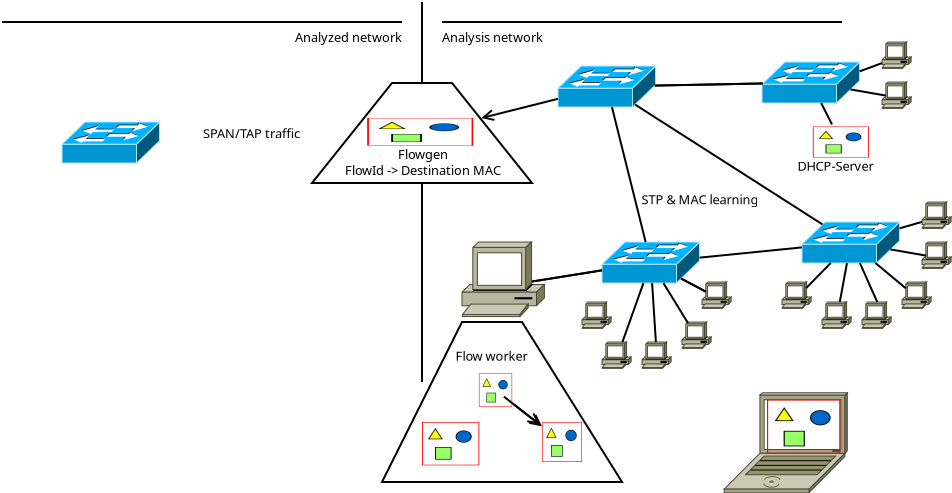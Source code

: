 <?xml version="1.0" encoding="UTF-8"?>
<dia:diagram xmlns:dia="http://www.lysator.liu.se/~alla/dia/">
  <dia:layer name="Background" visible="true" active="true">
    <dia:object type=". - network" version="1" id="O0">
      <dia:attribute name="obj_pos">
        <dia:point val="5,23"/>
      </dia:attribute>
      <dia:attribute name="obj_bb">
        <dia:rectangle val="5.0,23.0;20.561,35.982"/>
      </dia:attribute>
      <dia:attribute name="meta">
        <dia:composite type="dict"/>
      </dia:attribute>
      <dia:attribute name="elem_corner">
        <dia:point val="5,23"/>
      </dia:attribute>
      <dia:attribute name="elem_width">
        <dia:real val="15.561"/>
      </dia:attribute>
      <dia:attribute name="elem_height">
        <dia:real val="12.982"/>
      </dia:attribute>
      <dia:attribute name="line_width">
        <dia:real val="0.1"/>
      </dia:attribute>
      <dia:attribute name="line_colour">
        <dia:color val="#000000"/>
      </dia:attribute>
      <dia:attribute name="fill_colour">
        <dia:color val="#ffffff"/>
      </dia:attribute>
      <dia:attribute name="show_background">
        <dia:boolean val="true"/>
      </dia:attribute>
      <dia:attribute name="line_style">
        <dia:enum val="0"/>
        <dia:real val="1"/>
      </dia:attribute>
      <dia:attribute name="flip_horizontal">
        <dia:boolean val="false"/>
      </dia:attribute>
      <dia:attribute name="flip_vertical">
        <dia:boolean val="false"/>
      </dia:attribute>
      <dia:attribute name="subscale">
        <dia:real val="7"/>
      </dia:attribute>
    </dia:object>
    <dia:object type="Cisco - Workgroup switch" version="1" id="O1">
      <dia:attribute name="obj_pos">
        <dia:point val="9,23"/>
      </dia:attribute>
      <dia:attribute name="obj_bb">
        <dia:rectangle val="8.999,22.999;13.88,25.052"/>
      </dia:attribute>
      <dia:attribute name="meta">
        <dia:composite type="dict"/>
      </dia:attribute>
      <dia:attribute name="elem_corner">
        <dia:point val="9,23"/>
      </dia:attribute>
      <dia:attribute name="elem_width">
        <dia:real val="4.879"/>
      </dia:attribute>
      <dia:attribute name="elem_height">
        <dia:real val="2.051"/>
      </dia:attribute>
      <dia:attribute name="line_width">
        <dia:real val="0.1"/>
      </dia:attribute>
      <dia:attribute name="line_colour">
        <dia:color val="#000000"/>
      </dia:attribute>
      <dia:attribute name="fill_colour">
        <dia:color val="#ffffff"/>
      </dia:attribute>
      <dia:attribute name="show_background">
        <dia:boolean val="true"/>
      </dia:attribute>
      <dia:attribute name="line_style">
        <dia:enum val="0"/>
        <dia:real val="1"/>
      </dia:attribute>
      <dia:attribute name="flip_horizontal">
        <dia:boolean val="false"/>
      </dia:attribute>
      <dia:attribute name="flip_vertical">
        <dia:boolean val="false"/>
      </dia:attribute>
      <dia:attribute name="subscale">
        <dia:real val="1.0"/>
      </dia:attribute>
    </dia:object>
    <dia:object type="Cisco - Workgroup switch" version="1" id="O2">
      <dia:attribute name="obj_pos">
        <dia:point val="33.8,20.2"/>
      </dia:attribute>
      <dia:attribute name="obj_bb">
        <dia:rectangle val="33.799,20.199;38.68,22.252"/>
      </dia:attribute>
      <dia:attribute name="meta">
        <dia:composite type="dict"/>
      </dia:attribute>
      <dia:attribute name="elem_corner">
        <dia:point val="33.8,20.2"/>
      </dia:attribute>
      <dia:attribute name="elem_width">
        <dia:real val="4.879"/>
      </dia:attribute>
      <dia:attribute name="elem_height">
        <dia:real val="2.051"/>
      </dia:attribute>
      <dia:attribute name="line_width">
        <dia:real val="0.1"/>
      </dia:attribute>
      <dia:attribute name="line_colour">
        <dia:color val="#000000"/>
      </dia:attribute>
      <dia:attribute name="fill_colour">
        <dia:color val="#ffffff"/>
      </dia:attribute>
      <dia:attribute name="show_background">
        <dia:boolean val="true"/>
      </dia:attribute>
      <dia:attribute name="line_style">
        <dia:enum val="0"/>
        <dia:real val="1"/>
      </dia:attribute>
      <dia:attribute name="flip_horizontal">
        <dia:boolean val="false"/>
      </dia:attribute>
      <dia:attribute name="flip_vertical">
        <dia:boolean val="false"/>
      </dia:attribute>
      <dia:attribute name="subscale">
        <dia:real val="1.0"/>
      </dia:attribute>
    </dia:object>
    <dia:object type="Cisco - Workgroup switch" version="1" id="O3">
      <dia:attribute name="obj_pos">
        <dia:point val="44,20"/>
      </dia:attribute>
      <dia:attribute name="obj_bb">
        <dia:rectangle val="43.999,19.999;48.88,22.052"/>
      </dia:attribute>
      <dia:attribute name="meta">
        <dia:composite type="dict"/>
      </dia:attribute>
      <dia:attribute name="elem_corner">
        <dia:point val="44,20"/>
      </dia:attribute>
      <dia:attribute name="elem_width">
        <dia:real val="4.879"/>
      </dia:attribute>
      <dia:attribute name="elem_height">
        <dia:real val="2.051"/>
      </dia:attribute>
      <dia:attribute name="line_width">
        <dia:real val="0.1"/>
      </dia:attribute>
      <dia:attribute name="line_colour">
        <dia:color val="#000000"/>
      </dia:attribute>
      <dia:attribute name="fill_colour">
        <dia:color val="#ffffff"/>
      </dia:attribute>
      <dia:attribute name="show_background">
        <dia:boolean val="true"/>
      </dia:attribute>
      <dia:attribute name="line_style">
        <dia:enum val="0"/>
        <dia:real val="1"/>
      </dia:attribute>
      <dia:attribute name="flip_horizontal">
        <dia:boolean val="false"/>
      </dia:attribute>
      <dia:attribute name="flip_vertical">
        <dia:boolean val="false"/>
      </dia:attribute>
      <dia:attribute name="subscale">
        <dia:real val="1.0"/>
      </dia:attribute>
    </dia:object>
    <dia:object type="Cisco - Workgroup switch" version="1" id="O4">
      <dia:attribute name="obj_pos">
        <dia:point val="36,29"/>
      </dia:attribute>
      <dia:attribute name="obj_bb">
        <dia:rectangle val="35.999,28.999;40.88,31.052"/>
      </dia:attribute>
      <dia:attribute name="meta">
        <dia:composite type="dict"/>
      </dia:attribute>
      <dia:attribute name="elem_corner">
        <dia:point val="36,29"/>
      </dia:attribute>
      <dia:attribute name="elem_width">
        <dia:real val="4.879"/>
      </dia:attribute>
      <dia:attribute name="elem_height">
        <dia:real val="2.051"/>
      </dia:attribute>
      <dia:attribute name="line_width">
        <dia:real val="0.1"/>
      </dia:attribute>
      <dia:attribute name="line_colour">
        <dia:color val="#000000"/>
      </dia:attribute>
      <dia:attribute name="fill_colour">
        <dia:color val="#ffffff"/>
      </dia:attribute>
      <dia:attribute name="show_background">
        <dia:boolean val="true"/>
      </dia:attribute>
      <dia:attribute name="line_style">
        <dia:enum val="0"/>
        <dia:real val="1"/>
      </dia:attribute>
      <dia:attribute name="flip_horizontal">
        <dia:boolean val="false"/>
      </dia:attribute>
      <dia:attribute name="flip_vertical">
        <dia:boolean val="false"/>
      </dia:attribute>
      <dia:attribute name="subscale">
        <dia:real val="1.0"/>
      </dia:attribute>
    </dia:object>
    <dia:object type="Cisco - Workgroup switch" version="1" id="O5">
      <dia:attribute name="obj_pos">
        <dia:point val="46,28"/>
      </dia:attribute>
      <dia:attribute name="obj_bb">
        <dia:rectangle val="45.999,27.999;50.88,30.052"/>
      </dia:attribute>
      <dia:attribute name="meta">
        <dia:composite type="dict"/>
      </dia:attribute>
      <dia:attribute name="elem_corner">
        <dia:point val="46,28"/>
      </dia:attribute>
      <dia:attribute name="elem_width">
        <dia:real val="4.879"/>
      </dia:attribute>
      <dia:attribute name="elem_height">
        <dia:real val="2.051"/>
      </dia:attribute>
      <dia:attribute name="line_width">
        <dia:real val="0.1"/>
      </dia:attribute>
      <dia:attribute name="line_colour">
        <dia:color val="#000000"/>
      </dia:attribute>
      <dia:attribute name="fill_colour">
        <dia:color val="#ffffff"/>
      </dia:attribute>
      <dia:attribute name="show_background">
        <dia:boolean val="true"/>
      </dia:attribute>
      <dia:attribute name="line_style">
        <dia:enum val="0"/>
        <dia:real val="1"/>
      </dia:attribute>
      <dia:attribute name="flip_horizontal">
        <dia:boolean val="false"/>
      </dia:attribute>
      <dia:attribute name="flip_vertical">
        <dia:boolean val="false"/>
      </dia:attribute>
      <dia:attribute name="subscale">
        <dia:real val="1.0"/>
      </dia:attribute>
    </dia:object>
    <dia:object type="Standard - Line" version="0" id="O6">
      <dia:attribute name="obj_pos">
        <dia:point val="38.641,21.178"/>
      </dia:attribute>
      <dia:attribute name="obj_bb">
        <dia:rectangle val="38.59,21.022;44.089,21.229"/>
      </dia:attribute>
      <dia:attribute name="conn_endpoints">
        <dia:point val="38.641,21.178"/>
        <dia:point val="44.038,21.073"/>
      </dia:attribute>
      <dia:attribute name="numcp">
        <dia:int val="1"/>
      </dia:attribute>
      <dia:connections>
        <dia:connection handle="0" to="O2" connection="10"/>
        <dia:connection handle="1" to="O3" connection="10"/>
      </dia:connections>
    </dia:object>
    <dia:object type="Standard - Line" version="0" id="O7">
      <dia:attribute name="obj_pos">
        <dia:point val="36.495,22.25"/>
      </dia:attribute>
      <dia:attribute name="obj_bb">
        <dia:rectangle val="36.434,22.19;38.243,29.061"/>
      </dia:attribute>
      <dia:attribute name="conn_endpoints">
        <dia:point val="36.495,22.25"/>
        <dia:point val="38.183,29.001"/>
      </dia:attribute>
      <dia:attribute name="numcp">
        <dia:int val="1"/>
      </dia:attribute>
      <dia:connections>
        <dia:connection handle="0" to="O2" connection="10"/>
        <dia:connection handle="1" to="O4" connection="10"/>
      </dia:connections>
    </dia:object>
    <dia:object type="Standard - Line" version="0" id="O8">
      <dia:attribute name="obj_pos">
        <dia:point val="40.878,29.782"/>
      </dia:attribute>
      <dia:attribute name="obj_bb">
        <dia:rectangle val="40.824,29.215;46.054,29.836"/>
      </dia:attribute>
      <dia:attribute name="conn_endpoints">
        <dia:point val="40.878,29.782"/>
        <dia:point val="45.999,29.27"/>
      </dia:attribute>
      <dia:attribute name="numcp">
        <dia:int val="1"/>
      </dia:attribute>
      <dia:connections>
        <dia:connection handle="0" to="O4" connection="10"/>
        <dia:connection handle="1" to="O5" connection="10"/>
      </dia:connections>
    </dia:object>
    <dia:object type="Standard - Line" version="0" id="O9">
      <dia:attribute name="obj_pos">
        <dia:point val="47.026,28.122"/>
      </dia:attribute>
      <dia:attribute name="obj_bb">
        <dia:rectangle val="37.584,22.06;47.095,28.191"/>
      </dia:attribute>
      <dia:attribute name="conn_endpoints">
        <dia:point val="47.026,28.122"/>
        <dia:point val="37.653,22.129"/>
      </dia:attribute>
      <dia:attribute name="numcp">
        <dia:int val="1"/>
      </dia:attribute>
      <dia:connections>
        <dia:connection handle="0" to="O5" connection="10"/>
        <dia:connection handle="1" to="O2" connection="10"/>
      </dia:connections>
    </dia:object>
    <dia:object type="Standard - Line" version="0" id="O10">
      <dia:attribute name="obj_pos">
        <dia:point val="33.8,21.839"/>
      </dia:attribute>
      <dia:attribute name="obj_bb">
        <dia:rectangle val="29.906,21.779;33.861,22.864"/>
      </dia:attribute>
      <dia:attribute name="conn_endpoints">
        <dia:point val="33.8,21.839"/>
        <dia:point val="29.967,22.804"/>
      </dia:attribute>
      <dia:attribute name="numcp">
        <dia:int val="1"/>
      </dia:attribute>
      <dia:connections>
        <dia:connection handle="0" to="O2" connection="10"/>
        <dia:connection handle="1" to="O17" connection="8"/>
      </dia:connections>
    </dia:object>
    <dia:object type="Standard - Line" version="0" id="O11">
      <dia:attribute name="obj_pos">
        <dia:point val="13.627,23.959"/>
      </dia:attribute>
      <dia:attribute name="obj_bb">
        <dia:rectangle val="13.576,23.348;23.458,24.01"/>
      </dia:attribute>
      <dia:attribute name="conn_endpoints">
        <dia:point val="13.627,23.959"/>
        <dia:point val="23.347,23.662"/>
      </dia:attribute>
      <dia:attribute name="numcp">
        <dia:int val="1"/>
      </dia:attribute>
      <dia:attribute name="end_arrow">
        <dia:enum val="1"/>
      </dia:attribute>
      <dia:attribute name="end_arrow_length">
        <dia:real val="0.5"/>
      </dia:attribute>
      <dia:attribute name="end_arrow_width">
        <dia:real val="0.5"/>
      </dia:attribute>
      <dia:connections>
        <dia:connection handle="0" to="O1" connection="10"/>
        <dia:connection handle="1" to="O17" connection="8"/>
      </dia:connections>
    </dia:object>
    <dia:object type="Standard - Text" version="1" id="O12">
      <dia:attribute name="obj_pos">
        <dia:point val="18.487,23.81"/>
      </dia:attribute>
      <dia:attribute name="obj_bb">
        <dia:rectangle val="15.924,23.215;21.049,23.96"/>
      </dia:attribute>
      <dia:attribute name="text">
        <dia:composite type="text">
          <dia:attribute name="string">
            <dia:string>#SPAN/TAP traffic#</dia:string>
          </dia:attribute>
          <dia:attribute name="font">
            <dia:font family="sans" style="0" name="Helvetica"/>
          </dia:attribute>
          <dia:attribute name="height">
            <dia:real val="0.8"/>
          </dia:attribute>
          <dia:attribute name="pos">
            <dia:point val="18.487,23.81"/>
          </dia:attribute>
          <dia:attribute name="color">
            <dia:color val="#000000"/>
          </dia:attribute>
          <dia:attribute name="alignment">
            <dia:enum val="1"/>
          </dia:attribute>
        </dia:composite>
      </dia:attribute>
      <dia:attribute name="valign">
        <dia:enum val="3"/>
      </dia:attribute>
      <dia:connections>
        <dia:connection handle="0" to="O11" connection="0"/>
      </dia:connections>
    </dia:object>
    <dia:object type="Standard - Line" version="0" id="O13">
      <dia:attribute name="obj_pos">
        <dia:point val="6,18"/>
      </dia:attribute>
      <dia:attribute name="obj_bb">
        <dia:rectangle val="5.95,17.95;26.05,18.05"/>
      </dia:attribute>
      <dia:attribute name="conn_endpoints">
        <dia:point val="6,18"/>
        <dia:point val="26,18"/>
      </dia:attribute>
      <dia:attribute name="numcp">
        <dia:int val="1"/>
      </dia:attribute>
    </dia:object>
    <dia:object type="Standard - Line" version="0" id="O14">
      <dia:attribute name="obj_pos">
        <dia:point val="27,17"/>
      </dia:attribute>
      <dia:attribute name="obj_bb">
        <dia:rectangle val="26.95,16.95;27.05,21.05"/>
      </dia:attribute>
      <dia:attribute name="conn_endpoints">
        <dia:point val="27,17"/>
        <dia:point val="27,21"/>
      </dia:attribute>
      <dia:attribute name="numcp">
        <dia:int val="1"/>
      </dia:attribute>
    </dia:object>
    <dia:object type="Standard - Line" version="0" id="O15">
      <dia:attribute name="obj_pos">
        <dia:point val="27,26.05"/>
      </dia:attribute>
      <dia:attribute name="obj_bb">
        <dia:rectangle val="26.95,26;27.05,36.05"/>
      </dia:attribute>
      <dia:attribute name="conn_endpoints">
        <dia:point val="27,26.05"/>
        <dia:point val="27,36"/>
      </dia:attribute>
      <dia:attribute name="numcp">
        <dia:int val="1"/>
      </dia:attribute>
    </dia:object>
    <dia:object type="Standard - Line" version="0" id="O16">
      <dia:attribute name="obj_pos">
        <dia:point val="28,18"/>
      </dia:attribute>
      <dia:attribute name="obj_bb">
        <dia:rectangle val="27.95,17.95;48.05,18.05"/>
      </dia:attribute>
      <dia:attribute name="conn_endpoints">
        <dia:point val="28,18"/>
        <dia:point val="48,18"/>
      </dia:attribute>
      <dia:attribute name="numcp">
        <dia:int val="1"/>
      </dia:attribute>
    </dia:object>
    <dia:object type="Standard - Polygon" version="0" id="O17">
      <dia:attribute name="obj_pos">
        <dia:point val="25.5,21.05"/>
      </dia:attribute>
      <dia:attribute name="obj_bb">
        <dia:rectangle val="21.396,21;32.604,26.1"/>
      </dia:attribute>
      <dia:attribute name="poly_points">
        <dia:point val="25.5,21.05"/>
        <dia:point val="28.5,21.05"/>
        <dia:point val="32.5,26.05"/>
        <dia:point val="21.5,26.05"/>
      </dia:attribute>
      <dia:attribute name="line_width">
        <dia:real val="0.1"/>
      </dia:attribute>
      <dia:attribute name="show_background">
        <dia:boolean val="true"/>
      </dia:attribute>
    </dia:object>
    <dia:object type="Standard - Text" version="1" id="O18">
      <dia:attribute name="obj_pos">
        <dia:point val="27.05,24.85"/>
      </dia:attribute>
      <dia:attribute name="obj_bb">
        <dia:rectangle val="22.785,24.255;31.315,25.8"/>
      </dia:attribute>
      <dia:attribute name="text">
        <dia:composite type="text">
          <dia:attribute name="string">
            <dia:string>#Flowgen
FlowId -&gt; Destination MAC#</dia:string>
          </dia:attribute>
          <dia:attribute name="font">
            <dia:font family="sans" style="0" name="Helvetica"/>
          </dia:attribute>
          <dia:attribute name="height">
            <dia:real val="0.8"/>
          </dia:attribute>
          <dia:attribute name="pos">
            <dia:point val="27.05,24.85"/>
          </dia:attribute>
          <dia:attribute name="color">
            <dia:color val="#000000"/>
          </dia:attribute>
          <dia:attribute name="alignment">
            <dia:enum val="1"/>
          </dia:attribute>
        </dia:composite>
      </dia:attribute>
      <dia:attribute name="valign">
        <dia:enum val="3"/>
      </dia:attribute>
    </dia:object>
    <dia:object type="Cisco - PC" version="1" id="O19">
      <dia:attribute name="obj_pos">
        <dia:point val="35,32"/>
      </dia:attribute>
      <dia:attribute name="obj_bb">
        <dia:rectangle val="34.999,31.999;36.457,33.318"/>
      </dia:attribute>
      <dia:attribute name="meta">
        <dia:composite type="dict"/>
      </dia:attribute>
      <dia:attribute name="elem_corner">
        <dia:point val="35,32"/>
      </dia:attribute>
      <dia:attribute name="elem_width">
        <dia:real val="1.455"/>
      </dia:attribute>
      <dia:attribute name="elem_height">
        <dia:real val="1.317"/>
      </dia:attribute>
      <dia:attribute name="line_width">
        <dia:real val="0.1"/>
      </dia:attribute>
      <dia:attribute name="line_colour">
        <dia:color val="#000000"/>
      </dia:attribute>
      <dia:attribute name="fill_colour">
        <dia:color val="#ffffff"/>
      </dia:attribute>
      <dia:attribute name="show_background">
        <dia:boolean val="true"/>
      </dia:attribute>
      <dia:attribute name="line_style">
        <dia:enum val="0"/>
        <dia:real val="1"/>
      </dia:attribute>
      <dia:attribute name="flip_horizontal">
        <dia:boolean val="false"/>
      </dia:attribute>
      <dia:attribute name="flip_vertical">
        <dia:boolean val="false"/>
      </dia:attribute>
      <dia:attribute name="subscale">
        <dia:real val="0.0"/>
      </dia:attribute>
    </dia:object>
    <dia:object type="Standard - Line" version="0" id="O20">
      <dia:attribute name="obj_pos">
        <dia:point val="35.999,30.416"/>
      </dia:attribute>
      <dia:attribute name="obj_bb">
        <dia:rectangle val="32.42,30.358;36.057,31.036"/>
      </dia:attribute>
      <dia:attribute name="conn_endpoints">
        <dia:point val="35.999,30.416"/>
        <dia:point val="32.477,30.979"/>
      </dia:attribute>
      <dia:attribute name="numcp">
        <dia:int val="1"/>
      </dia:attribute>
      <dia:connections>
        <dia:connection handle="0" to="O4" connection="10"/>
        <dia:connection handle="1" to="O49" connection="11"/>
      </dia:connections>
    </dia:object>
    <dia:object type="Standard - Line" version="0" id="O21">
      <dia:attribute name="obj_pos">
        <dia:point val="37.437,31.049"/>
      </dia:attribute>
      <dia:attribute name="obj_bb">
        <dia:rectangle val="36.148,30.978;37.507,32.363"/>
      </dia:attribute>
      <dia:attribute name="conn_endpoints">
        <dia:point val="37.437,31.049"/>
        <dia:point val="36.218,32.293"/>
      </dia:attribute>
      <dia:attribute name="numcp">
        <dia:int val="1"/>
      </dia:attribute>
      <dia:connections>
        <dia:connection handle="0" to="O4" connection="10"/>
        <dia:connection handle="1" to="O19" connection="11"/>
      </dia:connections>
    </dia:object>
    <dia:object type="Cisco - PC" version="1" id="O22">
      <dia:attribute name="obj_pos">
        <dia:point val="36,34"/>
      </dia:attribute>
      <dia:attribute name="obj_bb">
        <dia:rectangle val="35.999,33.999;37.457,35.318"/>
      </dia:attribute>
      <dia:attribute name="meta">
        <dia:composite type="dict"/>
      </dia:attribute>
      <dia:attribute name="elem_corner">
        <dia:point val="36,34"/>
      </dia:attribute>
      <dia:attribute name="elem_width">
        <dia:real val="1.455"/>
      </dia:attribute>
      <dia:attribute name="elem_height">
        <dia:real val="1.317"/>
      </dia:attribute>
      <dia:attribute name="line_width">
        <dia:real val="0.1"/>
      </dia:attribute>
      <dia:attribute name="line_colour">
        <dia:color val="#000000"/>
      </dia:attribute>
      <dia:attribute name="fill_colour">
        <dia:color val="#ffffff"/>
      </dia:attribute>
      <dia:attribute name="show_background">
        <dia:boolean val="true"/>
      </dia:attribute>
      <dia:attribute name="line_style">
        <dia:enum val="0"/>
        <dia:real val="1"/>
      </dia:attribute>
      <dia:attribute name="flip_horizontal">
        <dia:boolean val="false"/>
      </dia:attribute>
      <dia:attribute name="flip_vertical">
        <dia:boolean val="false"/>
      </dia:attribute>
      <dia:attribute name="subscale">
        <dia:real val="0.0"/>
      </dia:attribute>
    </dia:object>
    <dia:object type="Standard - Line" version="0" id="O23">
      <dia:attribute name="obj_pos">
        <dia:point val="38.073,31.051"/>
      </dia:attribute>
      <dia:attribute name="obj_bb">
        <dia:rectangle val="36.958,30.988;38.137,34.064"/>
      </dia:attribute>
      <dia:attribute name="conn_endpoints">
        <dia:point val="38.073,31.051"/>
        <dia:point val="37.022,34.0"/>
      </dia:attribute>
      <dia:attribute name="numcp">
        <dia:int val="1"/>
      </dia:attribute>
      <dia:connections>
        <dia:connection handle="0" to="O4" connection="10"/>
        <dia:connection handle="1" to="O22" connection="11"/>
      </dia:connections>
    </dia:object>
    <dia:object type="Cisco - PC" version="1" id="O24">
      <dia:attribute name="obj_pos">
        <dia:point val="38,34"/>
      </dia:attribute>
      <dia:attribute name="obj_bb">
        <dia:rectangle val="37.999,33.999;39.457,35.318"/>
      </dia:attribute>
      <dia:attribute name="meta">
        <dia:composite type="dict"/>
      </dia:attribute>
      <dia:attribute name="elem_corner">
        <dia:point val="38,34"/>
      </dia:attribute>
      <dia:attribute name="elem_width">
        <dia:real val="1.455"/>
      </dia:attribute>
      <dia:attribute name="elem_height">
        <dia:real val="1.317"/>
      </dia:attribute>
      <dia:attribute name="line_width">
        <dia:real val="0.1"/>
      </dia:attribute>
      <dia:attribute name="line_colour">
        <dia:color val="#000000"/>
      </dia:attribute>
      <dia:attribute name="fill_colour">
        <dia:color val="#ffffff"/>
      </dia:attribute>
      <dia:attribute name="show_background">
        <dia:boolean val="true"/>
      </dia:attribute>
      <dia:attribute name="line_style">
        <dia:enum val="0"/>
        <dia:real val="1"/>
      </dia:attribute>
      <dia:attribute name="flip_horizontal">
        <dia:boolean val="false"/>
      </dia:attribute>
      <dia:attribute name="flip_vertical">
        <dia:boolean val="false"/>
      </dia:attribute>
      <dia:attribute name="subscale">
        <dia:real val="0.0"/>
      </dia:attribute>
    </dia:object>
    <dia:object type="Standard - Line" version="0" id="O25">
      <dia:attribute name="obj_pos">
        <dia:point val="38.505,31.051"/>
      </dia:attribute>
      <dia:attribute name="obj_bb">
        <dia:rectangle val="38.452,30.998;38.748,34.053"/>
      </dia:attribute>
      <dia:attribute name="conn_endpoints">
        <dia:point val="38.505,31.051"/>
        <dia:point val="38.695,34.0"/>
      </dia:attribute>
      <dia:attribute name="numcp">
        <dia:int val="1"/>
      </dia:attribute>
      <dia:connections>
        <dia:connection handle="0" to="O4" connection="10"/>
        <dia:connection handle="1" to="O24" connection="11"/>
      </dia:connections>
    </dia:object>
    <dia:object type="Cisco - PC" version="1" id="O26">
      <dia:attribute name="obj_pos">
        <dia:point val="40,33"/>
      </dia:attribute>
      <dia:attribute name="obj_bb">
        <dia:rectangle val="39.999,32.999;41.457,34.318"/>
      </dia:attribute>
      <dia:attribute name="meta">
        <dia:composite type="dict"/>
      </dia:attribute>
      <dia:attribute name="elem_corner">
        <dia:point val="40,33"/>
      </dia:attribute>
      <dia:attribute name="elem_width">
        <dia:real val="1.455"/>
      </dia:attribute>
      <dia:attribute name="elem_height">
        <dia:real val="1.317"/>
      </dia:attribute>
      <dia:attribute name="line_width">
        <dia:real val="0.1"/>
      </dia:attribute>
      <dia:attribute name="line_colour">
        <dia:color val="#000000"/>
      </dia:attribute>
      <dia:attribute name="fill_colour">
        <dia:color val="#ffffff"/>
      </dia:attribute>
      <dia:attribute name="show_background">
        <dia:boolean val="true"/>
      </dia:attribute>
      <dia:attribute name="line_style">
        <dia:enum val="0"/>
        <dia:real val="1"/>
      </dia:attribute>
      <dia:attribute name="flip_horizontal">
        <dia:boolean val="false"/>
      </dia:attribute>
      <dia:attribute name="flip_vertical">
        <dia:boolean val="false"/>
      </dia:attribute>
      <dia:attribute name="subscale">
        <dia:real val="0.0"/>
      </dia:attribute>
    </dia:object>
    <dia:object type="Standard - Line" version="0" id="O27">
      <dia:attribute name="obj_pos">
        <dia:point val="39.07,31.052"/>
      </dia:attribute>
      <dia:attribute name="obj_bb">
        <dia:rectangle val="39.001,30.983;40.363,33.112"/>
      </dia:attribute>
      <dia:attribute name="conn_endpoints">
        <dia:point val="39.07,31.052"/>
        <dia:point val="40.294,33.044"/>
      </dia:attribute>
      <dia:attribute name="numcp">
        <dia:int val="1"/>
      </dia:attribute>
      <dia:connections>
        <dia:connection handle="0" to="O4" connection="10"/>
        <dia:connection handle="1" to="O26" connection="11"/>
      </dia:connections>
    </dia:object>
    <dia:object type="Cisco - PC" version="1" id="O28">
      <dia:attribute name="obj_pos">
        <dia:point val="41,31"/>
      </dia:attribute>
      <dia:attribute name="obj_bb">
        <dia:rectangle val="40.999,30.999;42.457,32.318"/>
      </dia:attribute>
      <dia:attribute name="meta">
        <dia:composite type="dict"/>
      </dia:attribute>
      <dia:attribute name="elem_corner">
        <dia:point val="41,31"/>
      </dia:attribute>
      <dia:attribute name="elem_width">
        <dia:real val="1.455"/>
      </dia:attribute>
      <dia:attribute name="elem_height">
        <dia:real val="1.317"/>
      </dia:attribute>
      <dia:attribute name="line_width">
        <dia:real val="0.1"/>
      </dia:attribute>
      <dia:attribute name="line_colour">
        <dia:color val="#000000"/>
      </dia:attribute>
      <dia:attribute name="fill_colour">
        <dia:color val="#ffffff"/>
      </dia:attribute>
      <dia:attribute name="show_background">
        <dia:boolean val="true"/>
      </dia:attribute>
      <dia:attribute name="line_style">
        <dia:enum val="0"/>
        <dia:real val="1"/>
      </dia:attribute>
      <dia:attribute name="flip_horizontal">
        <dia:boolean val="false"/>
      </dia:attribute>
      <dia:attribute name="flip_vertical">
        <dia:boolean val="false"/>
      </dia:attribute>
      <dia:attribute name="subscale">
        <dia:real val="0.0"/>
      </dia:attribute>
    </dia:object>
    <dia:object type="Standard - Line" version="0" id="O29">
      <dia:attribute name="obj_pos">
        <dia:point val="39.957,30.829"/>
      </dia:attribute>
      <dia:attribute name="obj_bb">
        <dia:rectangle val="39.889,30.762;41.264,31.553"/>
      </dia:attribute>
      <dia:attribute name="conn_endpoints">
        <dia:point val="39.957,30.829"/>
        <dia:point val="41.196,31.486"/>
      </dia:attribute>
      <dia:attribute name="numcp">
        <dia:int val="1"/>
      </dia:attribute>
      <dia:connections>
        <dia:connection handle="0" to="O4" connection="10"/>
        <dia:connection handle="1" to="O28" connection="11"/>
      </dia:connections>
    </dia:object>
    <dia:object type="Standard - Line" version="0" id="O30">
      <dia:attribute name="obj_pos">
        <dia:point val="43.895,38.69"/>
      </dia:attribute>
      <dia:attribute name="obj_bb">
        <dia:rectangle val="34.818,37.452;43.951,38.746"/>
      </dia:attribute>
      <dia:attribute name="conn_endpoints">
        <dia:point val="43.895,38.69"/>
        <dia:point val="34.874,37.508"/>
      </dia:attribute>
      <dia:attribute name="numcp">
        <dia:int val="1"/>
      </dia:attribute>
      <dia:connections>
        <dia:connection handle="0" to="O58" connection="8"/>
        <dia:connection handle="1" to="O50" connection="8"/>
      </dia:connections>
    </dia:object>
    <dia:object type="Cisco - PC" version="1" id="O31">
      <dia:attribute name="obj_pos">
        <dia:point val="45,31"/>
      </dia:attribute>
      <dia:attribute name="obj_bb">
        <dia:rectangle val="44.999,30.999;46.457,32.318"/>
      </dia:attribute>
      <dia:attribute name="meta">
        <dia:composite type="dict"/>
      </dia:attribute>
      <dia:attribute name="elem_corner">
        <dia:point val="45,31"/>
      </dia:attribute>
      <dia:attribute name="elem_width">
        <dia:real val="1.455"/>
      </dia:attribute>
      <dia:attribute name="elem_height">
        <dia:real val="1.317"/>
      </dia:attribute>
      <dia:attribute name="line_width">
        <dia:real val="0.1"/>
      </dia:attribute>
      <dia:attribute name="line_colour">
        <dia:color val="#000000"/>
      </dia:attribute>
      <dia:attribute name="fill_colour">
        <dia:color val="#ffffff"/>
      </dia:attribute>
      <dia:attribute name="show_background">
        <dia:boolean val="true"/>
      </dia:attribute>
      <dia:attribute name="line_style">
        <dia:enum val="0"/>
        <dia:real val="1"/>
      </dia:attribute>
      <dia:attribute name="flip_horizontal">
        <dia:boolean val="false"/>
      </dia:attribute>
      <dia:attribute name="flip_vertical">
        <dia:boolean val="false"/>
      </dia:attribute>
      <dia:attribute name="subscale">
        <dia:real val="0.0"/>
      </dia:attribute>
    </dia:object>
    <dia:object type="Standard - Line" version="0" id="O32">
      <dia:attribute name="obj_pos">
        <dia:point val="47.437,30.049"/>
      </dia:attribute>
      <dia:attribute name="obj_bb">
        <dia:rectangle val="46.148,29.978;47.507,31.363"/>
      </dia:attribute>
      <dia:attribute name="conn_endpoints">
        <dia:point val="47.437,30.049"/>
        <dia:point val="46.218,31.293"/>
      </dia:attribute>
      <dia:attribute name="numcp">
        <dia:int val="1"/>
      </dia:attribute>
      <dia:connections>
        <dia:connection handle="0" to="O5" connection="10"/>
        <dia:connection handle="1" to="O31" connection="11"/>
      </dia:connections>
    </dia:object>
    <dia:object type="Cisco - PC" version="1" id="O33">
      <dia:attribute name="obj_pos">
        <dia:point val="47,32"/>
      </dia:attribute>
      <dia:attribute name="obj_bb">
        <dia:rectangle val="46.999,31.999;48.457,33.318"/>
      </dia:attribute>
      <dia:attribute name="meta">
        <dia:composite type="dict"/>
      </dia:attribute>
      <dia:attribute name="elem_corner">
        <dia:point val="47,32"/>
      </dia:attribute>
      <dia:attribute name="elem_width">
        <dia:real val="1.455"/>
      </dia:attribute>
      <dia:attribute name="elem_height">
        <dia:real val="1.317"/>
      </dia:attribute>
      <dia:attribute name="line_width">
        <dia:real val="0.1"/>
      </dia:attribute>
      <dia:attribute name="line_colour">
        <dia:color val="#000000"/>
      </dia:attribute>
      <dia:attribute name="fill_colour">
        <dia:color val="#ffffff"/>
      </dia:attribute>
      <dia:attribute name="show_background">
        <dia:boolean val="true"/>
      </dia:attribute>
      <dia:attribute name="line_style">
        <dia:enum val="0"/>
        <dia:real val="1"/>
      </dia:attribute>
      <dia:attribute name="flip_horizontal">
        <dia:boolean val="false"/>
      </dia:attribute>
      <dia:attribute name="flip_vertical">
        <dia:boolean val="false"/>
      </dia:attribute>
      <dia:attribute name="subscale">
        <dia:real val="0.0"/>
      </dia:attribute>
    </dia:object>
    <dia:object type="Standard - Line" version="0" id="O34">
      <dia:attribute name="obj_pos">
        <dia:point val="48.249,30.052"/>
      </dia:attribute>
      <dia:attribute name="obj_bb">
        <dia:rectangle val="47.83,29.993;48.307,32.057"/>
      </dia:attribute>
      <dia:attribute name="conn_endpoints">
        <dia:point val="48.249,30.052"/>
        <dia:point val="47.889,31.999"/>
      </dia:attribute>
      <dia:attribute name="numcp">
        <dia:int val="1"/>
      </dia:attribute>
      <dia:connections>
        <dia:connection handle="0" to="O5" connection="10"/>
        <dia:connection handle="1" to="O33" connection="11"/>
      </dia:connections>
    </dia:object>
    <dia:object type="Cisco - PC" version="1" id="O35">
      <dia:attribute name="obj_pos">
        <dia:point val="49,32"/>
      </dia:attribute>
      <dia:attribute name="obj_bb">
        <dia:rectangle val="48.999,31.999;50.457,33.318"/>
      </dia:attribute>
      <dia:attribute name="meta">
        <dia:composite type="dict"/>
      </dia:attribute>
      <dia:attribute name="elem_corner">
        <dia:point val="49,32"/>
      </dia:attribute>
      <dia:attribute name="elem_width">
        <dia:real val="1.455"/>
      </dia:attribute>
      <dia:attribute name="elem_height">
        <dia:real val="1.317"/>
      </dia:attribute>
      <dia:attribute name="line_width">
        <dia:real val="0.1"/>
      </dia:attribute>
      <dia:attribute name="line_colour">
        <dia:color val="#000000"/>
      </dia:attribute>
      <dia:attribute name="fill_colour">
        <dia:color val="#ffffff"/>
      </dia:attribute>
      <dia:attribute name="show_background">
        <dia:boolean val="true"/>
      </dia:attribute>
      <dia:attribute name="line_style">
        <dia:enum val="0"/>
        <dia:real val="1"/>
      </dia:attribute>
      <dia:attribute name="flip_horizontal">
        <dia:boolean val="false"/>
      </dia:attribute>
      <dia:attribute name="flip_vertical">
        <dia:boolean val="false"/>
      </dia:attribute>
      <dia:attribute name="subscale">
        <dia:real val="0.0"/>
      </dia:attribute>
    </dia:object>
    <dia:object type="Standard - Line" version="0" id="O36">
      <dia:attribute name="obj_pos">
        <dia:point val="48.895,30.052"/>
      </dia:attribute>
      <dia:attribute name="obj_bb">
        <dia:rectangle val="48.829,29.986;49.827,32.066"/>
      </dia:attribute>
      <dia:attribute name="conn_endpoints">
        <dia:point val="48.895,30.052"/>
        <dia:point val="49.761,32"/>
      </dia:attribute>
      <dia:attribute name="numcp">
        <dia:int val="1"/>
      </dia:attribute>
      <dia:connections>
        <dia:connection handle="0" to="O5" connection="10"/>
        <dia:connection handle="1" to="O35" connection="2"/>
      </dia:connections>
    </dia:object>
    <dia:object type="Cisco - PC" version="1" id="O37">
      <dia:attribute name="obj_pos">
        <dia:point val="51,31"/>
      </dia:attribute>
      <dia:attribute name="obj_bb">
        <dia:rectangle val="50.999,30.999;52.457,32.318"/>
      </dia:attribute>
      <dia:attribute name="meta">
        <dia:composite type="dict"/>
      </dia:attribute>
      <dia:attribute name="elem_corner">
        <dia:point val="51,31"/>
      </dia:attribute>
      <dia:attribute name="elem_width">
        <dia:real val="1.455"/>
      </dia:attribute>
      <dia:attribute name="elem_height">
        <dia:real val="1.317"/>
      </dia:attribute>
      <dia:attribute name="line_width">
        <dia:real val="0.1"/>
      </dia:attribute>
      <dia:attribute name="line_colour">
        <dia:color val="#000000"/>
      </dia:attribute>
      <dia:attribute name="fill_colour">
        <dia:color val="#ffffff"/>
      </dia:attribute>
      <dia:attribute name="show_background">
        <dia:boolean val="true"/>
      </dia:attribute>
      <dia:attribute name="line_style">
        <dia:enum val="0"/>
        <dia:real val="1"/>
      </dia:attribute>
      <dia:attribute name="flip_horizontal">
        <dia:boolean val="false"/>
      </dia:attribute>
      <dia:attribute name="flip_vertical">
        <dia:boolean val="false"/>
      </dia:attribute>
      <dia:attribute name="subscale">
        <dia:real val="0.0"/>
      </dia:attribute>
    </dia:object>
    <dia:object type="Standard - Line" version="0" id="O38">
      <dia:attribute name="obj_pos">
        <dia:point val="49.669,30.049"/>
      </dia:attribute>
      <dia:attribute name="obj_bb">
        <dia:rectangle val="49.599,29.979;51.267,31.39"/>
      </dia:attribute>
      <dia:attribute name="conn_endpoints">
        <dia:point val="49.669,30.049"/>
        <dia:point val="51.196,31.32"/>
      </dia:attribute>
      <dia:attribute name="numcp">
        <dia:int val="1"/>
      </dia:attribute>
      <dia:connections>
        <dia:connection handle="0" to="O5" connection="10"/>
        <dia:connection handle="1" to="O37" connection="11"/>
      </dia:connections>
    </dia:object>
    <dia:object type="Cisco - PC" version="1" id="O39">
      <dia:attribute name="obj_pos">
        <dia:point val="52,29"/>
      </dia:attribute>
      <dia:attribute name="obj_bb">
        <dia:rectangle val="51.999,28.999;53.457,30.318"/>
      </dia:attribute>
      <dia:attribute name="meta">
        <dia:composite type="dict"/>
      </dia:attribute>
      <dia:attribute name="elem_corner">
        <dia:point val="52,29"/>
      </dia:attribute>
      <dia:attribute name="elem_width">
        <dia:real val="1.455"/>
      </dia:attribute>
      <dia:attribute name="elem_height">
        <dia:real val="1.317"/>
      </dia:attribute>
      <dia:attribute name="line_width">
        <dia:real val="0.1"/>
      </dia:attribute>
      <dia:attribute name="line_colour">
        <dia:color val="#000000"/>
      </dia:attribute>
      <dia:attribute name="fill_colour">
        <dia:color val="#ffffff"/>
      </dia:attribute>
      <dia:attribute name="show_background">
        <dia:boolean val="true"/>
      </dia:attribute>
      <dia:attribute name="line_style">
        <dia:enum val="0"/>
        <dia:real val="1"/>
      </dia:attribute>
      <dia:attribute name="flip_horizontal">
        <dia:boolean val="false"/>
      </dia:attribute>
      <dia:attribute name="flip_vertical">
        <dia:boolean val="false"/>
      </dia:attribute>
      <dia:attribute name="subscale">
        <dia:real val="0.0"/>
      </dia:attribute>
    </dia:object>
    <dia:object type="Standard - Line" version="0" id="O40">
      <dia:attribute name="obj_pos">
        <dia:point val="50.428,29.372"/>
      </dia:attribute>
      <dia:attribute name="obj_bb">
        <dia:rectangle val="50.37,29.314;52.256,29.739"/>
      </dia:attribute>
      <dia:attribute name="conn_endpoints">
        <dia:point val="50.428,29.372"/>
        <dia:point val="52.198,29.681"/>
      </dia:attribute>
      <dia:attribute name="numcp">
        <dia:int val="1"/>
      </dia:attribute>
      <dia:connections>
        <dia:connection handle="0" to="O5" connection="10"/>
        <dia:connection handle="1" to="O39" connection="11"/>
      </dia:connections>
    </dia:object>
    <dia:object type="Cisco - PC" version="1" id="O41">
      <dia:attribute name="obj_pos">
        <dia:point val="52,27"/>
      </dia:attribute>
      <dia:attribute name="obj_bb">
        <dia:rectangle val="51.999,26.999;53.457,28.318"/>
      </dia:attribute>
      <dia:attribute name="meta">
        <dia:composite type="dict"/>
      </dia:attribute>
      <dia:attribute name="elem_corner">
        <dia:point val="52,27"/>
      </dia:attribute>
      <dia:attribute name="elem_width">
        <dia:real val="1.455"/>
      </dia:attribute>
      <dia:attribute name="elem_height">
        <dia:real val="1.317"/>
      </dia:attribute>
      <dia:attribute name="line_width">
        <dia:real val="0.1"/>
      </dia:attribute>
      <dia:attribute name="line_colour">
        <dia:color val="#000000"/>
      </dia:attribute>
      <dia:attribute name="fill_colour">
        <dia:color val="#ffffff"/>
      </dia:attribute>
      <dia:attribute name="show_background">
        <dia:boolean val="true"/>
      </dia:attribute>
      <dia:attribute name="line_style">
        <dia:enum val="0"/>
        <dia:real val="1"/>
      </dia:attribute>
      <dia:attribute name="flip_horizontal">
        <dia:boolean val="false"/>
      </dia:attribute>
      <dia:attribute name="flip_vertical">
        <dia:boolean val="false"/>
      </dia:attribute>
      <dia:attribute name="subscale">
        <dia:real val="0.0"/>
      </dia:attribute>
    </dia:object>
    <dia:object type="Standard - Line" version="0" id="O42">
      <dia:attribute name="obj_pos">
        <dia:point val="50.879,28.318"/>
      </dia:attribute>
      <dia:attribute name="obj_bb">
        <dia:rectangle val="50.817,27.931;52.061,28.38"/>
      </dia:attribute>
      <dia:attribute name="conn_endpoints">
        <dia:point val="50.879,28.318"/>
        <dia:point val="51.999,27.992"/>
      </dia:attribute>
      <dia:attribute name="numcp">
        <dia:int val="1"/>
      </dia:attribute>
      <dia:connections>
        <dia:connection handle="0" to="O5" connection="10"/>
        <dia:connection handle="1" to="O41" connection="11"/>
      </dia:connections>
    </dia:object>
    <dia:object type="Cisco - PC" version="1" id="O43">
      <dia:attribute name="obj_pos">
        <dia:point val="50,21"/>
      </dia:attribute>
      <dia:attribute name="obj_bb">
        <dia:rectangle val="49.999,20.999;51.457,22.318"/>
      </dia:attribute>
      <dia:attribute name="meta">
        <dia:composite type="dict"/>
      </dia:attribute>
      <dia:attribute name="elem_corner">
        <dia:point val="50,21"/>
      </dia:attribute>
      <dia:attribute name="elem_width">
        <dia:real val="1.455"/>
      </dia:attribute>
      <dia:attribute name="elem_height">
        <dia:real val="1.317"/>
      </dia:attribute>
      <dia:attribute name="line_width">
        <dia:real val="0.1"/>
      </dia:attribute>
      <dia:attribute name="line_colour">
        <dia:color val="#000000"/>
      </dia:attribute>
      <dia:attribute name="fill_colour">
        <dia:color val="#ffffff"/>
      </dia:attribute>
      <dia:attribute name="show_background">
        <dia:boolean val="true"/>
      </dia:attribute>
      <dia:attribute name="line_style">
        <dia:enum val="0"/>
        <dia:real val="1"/>
      </dia:attribute>
      <dia:attribute name="flip_horizontal">
        <dia:boolean val="false"/>
      </dia:attribute>
      <dia:attribute name="flip_vertical">
        <dia:boolean val="false"/>
      </dia:attribute>
      <dia:attribute name="subscale">
        <dia:real val="0.0"/>
      </dia:attribute>
    </dia:object>
    <dia:object type="Standard - Line" version="0" id="O44">
      <dia:attribute name="obj_pos">
        <dia:point val="48.428,21.372"/>
      </dia:attribute>
      <dia:attribute name="obj_bb">
        <dia:rectangle val="48.37,21.314;50.248,21.737"/>
      </dia:attribute>
      <dia:attribute name="conn_endpoints">
        <dia:point val="48.428,21.372"/>
        <dia:point val="50.19,21.68"/>
      </dia:attribute>
      <dia:attribute name="numcp">
        <dia:int val="1"/>
      </dia:attribute>
      <dia:connections>
        <dia:connection handle="1" to="O43" connection="11"/>
      </dia:connections>
    </dia:object>
    <dia:object type="Cisco - PC" version="1" id="O45">
      <dia:attribute name="obj_pos">
        <dia:point val="50,19"/>
      </dia:attribute>
      <dia:attribute name="obj_bb">
        <dia:rectangle val="49.999,18.999;51.457,20.318"/>
      </dia:attribute>
      <dia:attribute name="meta">
        <dia:composite type="dict"/>
      </dia:attribute>
      <dia:attribute name="elem_corner">
        <dia:point val="50,19"/>
      </dia:attribute>
      <dia:attribute name="elem_width">
        <dia:real val="1.455"/>
      </dia:attribute>
      <dia:attribute name="elem_height">
        <dia:real val="1.317"/>
      </dia:attribute>
      <dia:attribute name="line_width">
        <dia:real val="0.1"/>
      </dia:attribute>
      <dia:attribute name="line_colour">
        <dia:color val="#000000"/>
      </dia:attribute>
      <dia:attribute name="fill_colour">
        <dia:color val="#ffffff"/>
      </dia:attribute>
      <dia:attribute name="show_background">
        <dia:boolean val="true"/>
      </dia:attribute>
      <dia:attribute name="line_style">
        <dia:enum val="0"/>
        <dia:real val="1"/>
      </dia:attribute>
      <dia:attribute name="flip_horizontal">
        <dia:boolean val="false"/>
      </dia:attribute>
      <dia:attribute name="flip_vertical">
        <dia:boolean val="false"/>
      </dia:attribute>
      <dia:attribute name="subscale">
        <dia:real val="0.0"/>
      </dia:attribute>
    </dia:object>
    <dia:object type="Standard - Line" version="0" id="O46">
      <dia:attribute name="obj_pos">
        <dia:point val="48.879,20.47"/>
      </dia:attribute>
      <dia:attribute name="obj_bb">
        <dia:rectangle val="48.814,19.989;50.065,20.535"/>
      </dia:attribute>
      <dia:attribute name="conn_endpoints">
        <dia:point val="48.879,20.47"/>
        <dia:point val="50.0,20.053"/>
      </dia:attribute>
      <dia:attribute name="numcp">
        <dia:int val="1"/>
      </dia:attribute>
      <dia:connections>
        <dia:connection handle="0" to="O3" connection="9"/>
        <dia:connection handle="1" to="O45" connection="11"/>
      </dia:connections>
    </dia:object>
    <dia:object type="Standard - Text" version="1" id="O47">
      <dia:attribute name="obj_pos">
        <dia:point val="28,19"/>
      </dia:attribute>
      <dia:attribute name="obj_bb">
        <dia:rectangle val="28,18.405;33.435,19.15"/>
      </dia:attribute>
      <dia:attribute name="text">
        <dia:composite type="text">
          <dia:attribute name="string">
            <dia:string>#Analysis network#</dia:string>
          </dia:attribute>
          <dia:attribute name="font">
            <dia:font family="sans" style="0" name="Helvetica"/>
          </dia:attribute>
          <dia:attribute name="height">
            <dia:real val="0.8"/>
          </dia:attribute>
          <dia:attribute name="pos">
            <dia:point val="28,19"/>
          </dia:attribute>
          <dia:attribute name="color">
            <dia:color val="#000000"/>
          </dia:attribute>
          <dia:attribute name="alignment">
            <dia:enum val="0"/>
          </dia:attribute>
        </dia:composite>
      </dia:attribute>
      <dia:attribute name="valign">
        <dia:enum val="3"/>
      </dia:attribute>
    </dia:object>
    <dia:object type="Standard - Text" version="1" id="O48">
      <dia:attribute name="obj_pos">
        <dia:point val="26,19"/>
      </dia:attribute>
      <dia:attribute name="obj_bb">
        <dia:rectangle val="20.27,18.405;26,19.15"/>
      </dia:attribute>
      <dia:attribute name="text">
        <dia:composite type="text">
          <dia:attribute name="string">
            <dia:string>#Analyzed network#</dia:string>
          </dia:attribute>
          <dia:attribute name="font">
            <dia:font family="sans" style="0" name="Helvetica"/>
          </dia:attribute>
          <dia:attribute name="height">
            <dia:real val="0.8"/>
          </dia:attribute>
          <dia:attribute name="pos">
            <dia:point val="26,19"/>
          </dia:attribute>
          <dia:attribute name="color">
            <dia:color val="#000000"/>
          </dia:attribute>
          <dia:attribute name="alignment">
            <dia:enum val="2"/>
          </dia:attribute>
        </dia:composite>
      </dia:attribute>
      <dia:attribute name="valign">
        <dia:enum val="3"/>
      </dia:attribute>
    </dia:object>
    <dia:object type="Cisco - PC" version="1" id="O49">
      <dia:attribute name="obj_pos">
        <dia:point val="29,29"/>
      </dia:attribute>
      <dia:attribute name="obj_bb">
        <dia:rectangle val="28.999,28.999;33.122,32.73"/>
      </dia:attribute>
      <dia:attribute name="meta">
        <dia:composite type="dict"/>
      </dia:attribute>
      <dia:attribute name="elem_corner">
        <dia:point val="29,29"/>
      </dia:attribute>
      <dia:attribute name="elem_width">
        <dia:real val="4.121"/>
      </dia:attribute>
      <dia:attribute name="elem_height">
        <dia:real val="3.729"/>
      </dia:attribute>
      <dia:attribute name="line_width">
        <dia:real val="0.1"/>
      </dia:attribute>
      <dia:attribute name="line_colour">
        <dia:color val="#000000"/>
      </dia:attribute>
      <dia:attribute name="fill_colour">
        <dia:color val="#ffffff"/>
      </dia:attribute>
      <dia:attribute name="show_background">
        <dia:boolean val="true"/>
      </dia:attribute>
      <dia:attribute name="line_style">
        <dia:enum val="0"/>
        <dia:real val="1"/>
      </dia:attribute>
      <dia:attribute name="flip_horizontal">
        <dia:boolean val="false"/>
      </dia:attribute>
      <dia:attribute name="flip_vertical">
        <dia:boolean val="false"/>
      </dia:attribute>
      <dia:attribute name="subscale">
        <dia:real val="0.0"/>
      </dia:attribute>
    </dia:object>
    <dia:object type="Standard - Polygon" version="0" id="O50">
      <dia:attribute name="obj_pos">
        <dia:point val="29,33"/>
      </dia:attribute>
      <dia:attribute name="obj_bb">
        <dia:rectangle val="24.919,32.95;37.09,41.05"/>
      </dia:attribute>
      <dia:attribute name="poly_points">
        <dia:point val="29,33"/>
        <dia:point val="32,33"/>
        <dia:point val="37,41"/>
        <dia:point val="25,41"/>
      </dia:attribute>
      <dia:attribute name="show_background">
        <dia:boolean val="true"/>
      </dia:attribute>
    </dia:object>
    <dia:object type="Standard - Line" version="0" id="O51">
      <dia:attribute name="obj_pos">
        <dia:point val="31.607,37.132"/>
      </dia:attribute>
      <dia:attribute name="obj_bb">
        <dia:rectangle val="31.536,37.062;32.989,38.213"/>
      </dia:attribute>
      <dia:attribute name="conn_endpoints">
        <dia:point val="31.607,37.132"/>
        <dia:point val="32.901,38.143"/>
      </dia:attribute>
      <dia:attribute name="numcp">
        <dia:int val="1"/>
      </dia:attribute>
      <dia:attribute name="end_arrow">
        <dia:enum val="1"/>
      </dia:attribute>
      <dia:attribute name="end_arrow_length">
        <dia:real val="0.5"/>
      </dia:attribute>
      <dia:attribute name="end_arrow_width">
        <dia:real val="0.5"/>
      </dia:attribute>
      <dia:connections>
        <dia:connection handle="0" to="O54" connection="8"/>
        <dia:connection handle="1" to="O57" connection="8"/>
      </dia:connections>
    </dia:object>
    <dia:object type="Standard - Line" version="0" id="O52">
      <dia:attribute name="obj_pos">
        <dia:point val="32.901,39.017"/>
      </dia:attribute>
      <dia:attribute name="obj_bb">
        <dia:rectangle val="29.855,38.722;32.951,39.383"/>
      </dia:attribute>
      <dia:attribute name="conn_endpoints">
        <dia:point val="32.901,39.017"/>
        <dia:point val="29.966,39.061"/>
      </dia:attribute>
      <dia:attribute name="numcp">
        <dia:int val="1"/>
      </dia:attribute>
      <dia:attribute name="end_arrow">
        <dia:enum val="1"/>
      </dia:attribute>
      <dia:attribute name="end_arrow_length">
        <dia:real val="0.5"/>
      </dia:attribute>
      <dia:attribute name="end_arrow_width">
        <dia:real val="0.5"/>
      </dia:attribute>
      <dia:connections>
        <dia:connection handle="0" to="O57" connection="8"/>
        <dia:connection handle="1" to="O56" connection="8"/>
      </dia:connections>
    </dia:object>
    <dia:object type="Standard - Text" version="1" id="O53">
      <dia:attribute name="obj_pos">
        <dia:point val="28.669,34.939"/>
      </dia:attribute>
      <dia:attribute name="obj_bb">
        <dia:rectangle val="28.669,34.344;32.514,35.089"/>
      </dia:attribute>
      <dia:attribute name="text">
        <dia:composite type="text">
          <dia:attribute name="string">
            <dia:string>#Flow worker#</dia:string>
          </dia:attribute>
          <dia:attribute name="font">
            <dia:font family="sans" style="0" name="Helvetica"/>
          </dia:attribute>
          <dia:attribute name="height">
            <dia:real val="0.8"/>
          </dia:attribute>
          <dia:attribute name="pos">
            <dia:point val="28.669,34.939"/>
          </dia:attribute>
          <dia:attribute name="color">
            <dia:color val="#000000"/>
          </dia:attribute>
          <dia:attribute name="alignment">
            <dia:enum val="0"/>
          </dia:attribute>
        </dia:composite>
      </dia:attribute>
      <dia:attribute name="valign">
        <dia:enum val="3"/>
      </dia:attribute>
    </dia:object>
    <dia:object type="Standard - Image" version="0" id="O54">
      <dia:attribute name="obj_pos">
        <dia:point val="29.846,35.576"/>
      </dia:attribute>
      <dia:attribute name="obj_bb">
        <dia:rectangle val="29.796,35.526;31.556,37.287"/>
      </dia:attribute>
      <dia:attribute name="elem_corner">
        <dia:point val="29.846,35.576"/>
      </dia:attribute>
      <dia:attribute name="elem_width">
        <dia:real val="1.661"/>
      </dia:attribute>
      <dia:attribute name="elem_height">
        <dia:real val="1.661"/>
      </dia:attribute>
      <dia:attribute name="draw_border">
        <dia:boolean val="false"/>
      </dia:attribute>
      <dia:attribute name="keep_aspect">
        <dia:boolean val="true"/>
      </dia:attribute>
      <dia:attribute name="file">
        <dia:string>#icons/wireshark.png#</dia:string>
      </dia:attribute>
    </dia:object>
    <dia:object type="Standard - Image" version="0" id="O55">
      <dia:attribute name="obj_pos">
        <dia:point val="24.261,22.797"/>
      </dia:attribute>
      <dia:attribute name="obj_bb">
        <dia:rectangle val="24.21,22.747;29.61,24.237"/>
      </dia:attribute>
      <dia:attribute name="elem_corner">
        <dia:point val="24.261,22.797"/>
      </dia:attribute>
      <dia:attribute name="elem_width">
        <dia:real val="5.3"/>
      </dia:attribute>
      <dia:attribute name="elem_height">
        <dia:real val="1.39"/>
      </dia:attribute>
      <dia:attribute name="draw_border">
        <dia:boolean val="false"/>
      </dia:attribute>
      <dia:attribute name="keep_aspect">
        <dia:boolean val="true"/>
      </dia:attribute>
      <dia:attribute name="file">
        <dia:string>#icons/dpdk.png#</dia:string>
      </dia:attribute>
    </dia:object>
    <dia:object type="Standard - Image" version="0" id="O56">
      <dia:attribute name="obj_pos">
        <dia:point val="27,38"/>
      </dia:attribute>
      <dia:attribute name="obj_bb">
        <dia:rectangle val="26.95,37.95;29.916,40.218"/>
      </dia:attribute>
      <dia:attribute name="elem_corner">
        <dia:point val="27,38"/>
      </dia:attribute>
      <dia:attribute name="elem_width">
        <dia:real val="2.866"/>
      </dia:attribute>
      <dia:attribute name="elem_height">
        <dia:real val="2.168"/>
      </dia:attribute>
      <dia:attribute name="draw_border">
        <dia:boolean val="false"/>
      </dia:attribute>
      <dia:attribute name="keep_aspect">
        <dia:boolean val="true"/>
      </dia:attribute>
      <dia:attribute name="file">
        <dia:string>#icons/elasticsearch.png#</dia:string>
      </dia:attribute>
    </dia:object>
    <dia:object type="Standard - Image" version="0" id="O57">
      <dia:attribute name="obj_pos">
        <dia:point val="33,38"/>
      </dia:attribute>
      <dia:attribute name="obj_bb">
        <dia:rectangle val="32.95,37.95;35.05,40.05"/>
      </dia:attribute>
      <dia:attribute name="elem_corner">
        <dia:point val="33,38"/>
      </dia:attribute>
      <dia:attribute name="elem_width">
        <dia:real val="2"/>
      </dia:attribute>
      <dia:attribute name="elem_height">
        <dia:real val="2"/>
      </dia:attribute>
      <dia:attribute name="draw_border">
        <dia:boolean val="false"/>
      </dia:attribute>
      <dia:attribute name="keep_aspect">
        <dia:boolean val="true"/>
      </dia:attribute>
      <dia:attribute name="file">
        <dia:string>#icons/logstash.png#</dia:string>
      </dia:attribute>
    </dia:object>
    <dia:group>
      <dia:object type="Cisco - Laptop" version="1" id="O58">
        <dia:attribute name="obj_pos">
          <dia:point val="42.108,36.538"/>
        </dia:attribute>
        <dia:attribute name="obj_bb">
          <dia:rectangle val="42.107,36.537;48.266,41.542"/>
        </dia:attribute>
        <dia:attribute name="meta">
          <dia:composite type="dict"/>
        </dia:attribute>
        <dia:attribute name="elem_corner">
          <dia:point val="42.108,36.538"/>
        </dia:attribute>
        <dia:attribute name="elem_width">
          <dia:real val="6.157"/>
        </dia:attribute>
        <dia:attribute name="elem_height">
          <dia:real val="5.003"/>
        </dia:attribute>
        <dia:attribute name="line_width">
          <dia:real val="0.1"/>
        </dia:attribute>
        <dia:attribute name="line_colour">
          <dia:color val="#000000"/>
        </dia:attribute>
        <dia:attribute name="fill_colour">
          <dia:color val="#ffffff"/>
        </dia:attribute>
        <dia:attribute name="show_background">
          <dia:boolean val="true"/>
        </dia:attribute>
        <dia:attribute name="line_style">
          <dia:enum val="0"/>
          <dia:real val="1"/>
        </dia:attribute>
        <dia:attribute name="flip_horizontal">
          <dia:boolean val="false"/>
        </dia:attribute>
        <dia:attribute name="flip_vertical">
          <dia:boolean val="false"/>
        </dia:attribute>
        <dia:attribute name="subscale">
          <dia:real val="1"/>
        </dia:attribute>
      </dia:object>
      <dia:object type="Standard - Image" version="0" id="O59">
        <dia:attribute name="obj_pos">
          <dia:point val="44.25,36.882"/>
        </dia:attribute>
        <dia:attribute name="obj_bb">
          <dia:rectangle val="44.2,36.832;47.968,39.628"/>
        </dia:attribute>
        <dia:attribute name="elem_corner">
          <dia:point val="44.25,36.882"/>
        </dia:attribute>
        <dia:attribute name="elem_width">
          <dia:real val="3.668"/>
        </dia:attribute>
        <dia:attribute name="elem_height">
          <dia:real val="2.696"/>
        </dia:attribute>
        <dia:attribute name="draw_border">
          <dia:boolean val="false"/>
        </dia:attribute>
        <dia:attribute name="keep_aspect">
          <dia:boolean val="true"/>
        </dia:attribute>
        <dia:attribute name="file">
          <dia:string>#icons/kibana.png#</dia:string>
        </dia:attribute>
      </dia:object>
    </dia:group>
    <dia:object type="Standard - Text" version="1" id="O60">
      <dia:attribute name="obj_pos">
        <dia:point val="37.969,27.11"/>
      </dia:attribute>
      <dia:attribute name="obj_bb">
        <dia:rectangle val="37.969,26.515;44.3,27.259"/>
      </dia:attribute>
      <dia:attribute name="text">
        <dia:composite type="text">
          <dia:attribute name="string">
            <dia:string>#STP &amp; MAC learning#</dia:string>
          </dia:attribute>
          <dia:attribute name="font">
            <dia:font family="sans" style="0" name="Helvetica"/>
          </dia:attribute>
          <dia:attribute name="height">
            <dia:real val="0.8"/>
          </dia:attribute>
          <dia:attribute name="pos">
            <dia:point val="37.969,27.11"/>
          </dia:attribute>
          <dia:attribute name="color">
            <dia:color val="#000000"/>
          </dia:attribute>
          <dia:attribute name="alignment">
            <dia:enum val="0"/>
          </dia:attribute>
        </dia:composite>
      </dia:attribute>
      <dia:attribute name="valign">
        <dia:enum val="3"/>
      </dia:attribute>
    </dia:object>
    <dia:group>
      <dia:object type="Standard - Image" version="0" id="O61">
        <dia:attribute name="obj_pos">
          <dia:point val="46.542,23.224"/>
        </dia:attribute>
        <dia:attribute name="obj_bb">
          <dia:rectangle val="46.492,23.174;49.392,24.824"/>
        </dia:attribute>
        <dia:attribute name="elem_corner">
          <dia:point val="46.542,23.224"/>
        </dia:attribute>
        <dia:attribute name="elem_width">
          <dia:real val="2.8"/>
        </dia:attribute>
        <dia:attribute name="elem_height">
          <dia:real val="1.55"/>
        </dia:attribute>
        <dia:attribute name="draw_border">
          <dia:boolean val="false"/>
        </dia:attribute>
        <dia:attribute name="keep_aspect">
          <dia:boolean val="true"/>
        </dia:attribute>
        <dia:attribute name="file">
          <dia:string>#icons/dnsmasq.png#</dia:string>
        </dia:attribute>
      </dia:object>
      <dia:object type="Standard - Text" version="1" id="O62">
        <dia:attribute name="obj_pos">
          <dia:point val="45.772,25.442"/>
        </dia:attribute>
        <dia:attribute name="obj_bb">
          <dia:rectangle val="45.772,24.847;49.897,25.592"/>
        </dia:attribute>
        <dia:attribute name="text">
          <dia:composite type="text">
            <dia:attribute name="string">
              <dia:string>#DHCP-Server#</dia:string>
            </dia:attribute>
            <dia:attribute name="font">
              <dia:font family="sans" style="0" name="Helvetica"/>
            </dia:attribute>
            <dia:attribute name="height">
              <dia:real val="0.8"/>
            </dia:attribute>
            <dia:attribute name="pos">
              <dia:point val="45.772,25.442"/>
            </dia:attribute>
            <dia:attribute name="color">
              <dia:color val="#000000"/>
            </dia:attribute>
            <dia:attribute name="alignment">
              <dia:enum val="0"/>
            </dia:attribute>
          </dia:composite>
        </dia:attribute>
        <dia:attribute name="valign">
          <dia:enum val="3"/>
        </dia:attribute>
      </dia:object>
    </dia:group>
    <dia:object type="Standard - Line" version="0" id="O63">
      <dia:attribute name="obj_pos">
        <dia:point val="46.958,22.051"/>
      </dia:attribute>
      <dia:attribute name="obj_bb">
        <dia:rectangle val="46.89,21.984;47.567,23.192"/>
      </dia:attribute>
      <dia:attribute name="conn_endpoints">
        <dia:point val="46.958,22.051"/>
        <dia:point val="47.5,23.124"/>
      </dia:attribute>
      <dia:attribute name="numcp">
        <dia:int val="1"/>
      </dia:attribute>
      <dia:connections>
        <dia:connection handle="0" to="O3" connection="10"/>
        <dia:connection handle="1" to="O61" connection="8"/>
      </dia:connections>
    </dia:object>
  </dia:layer>
</dia:diagram>
